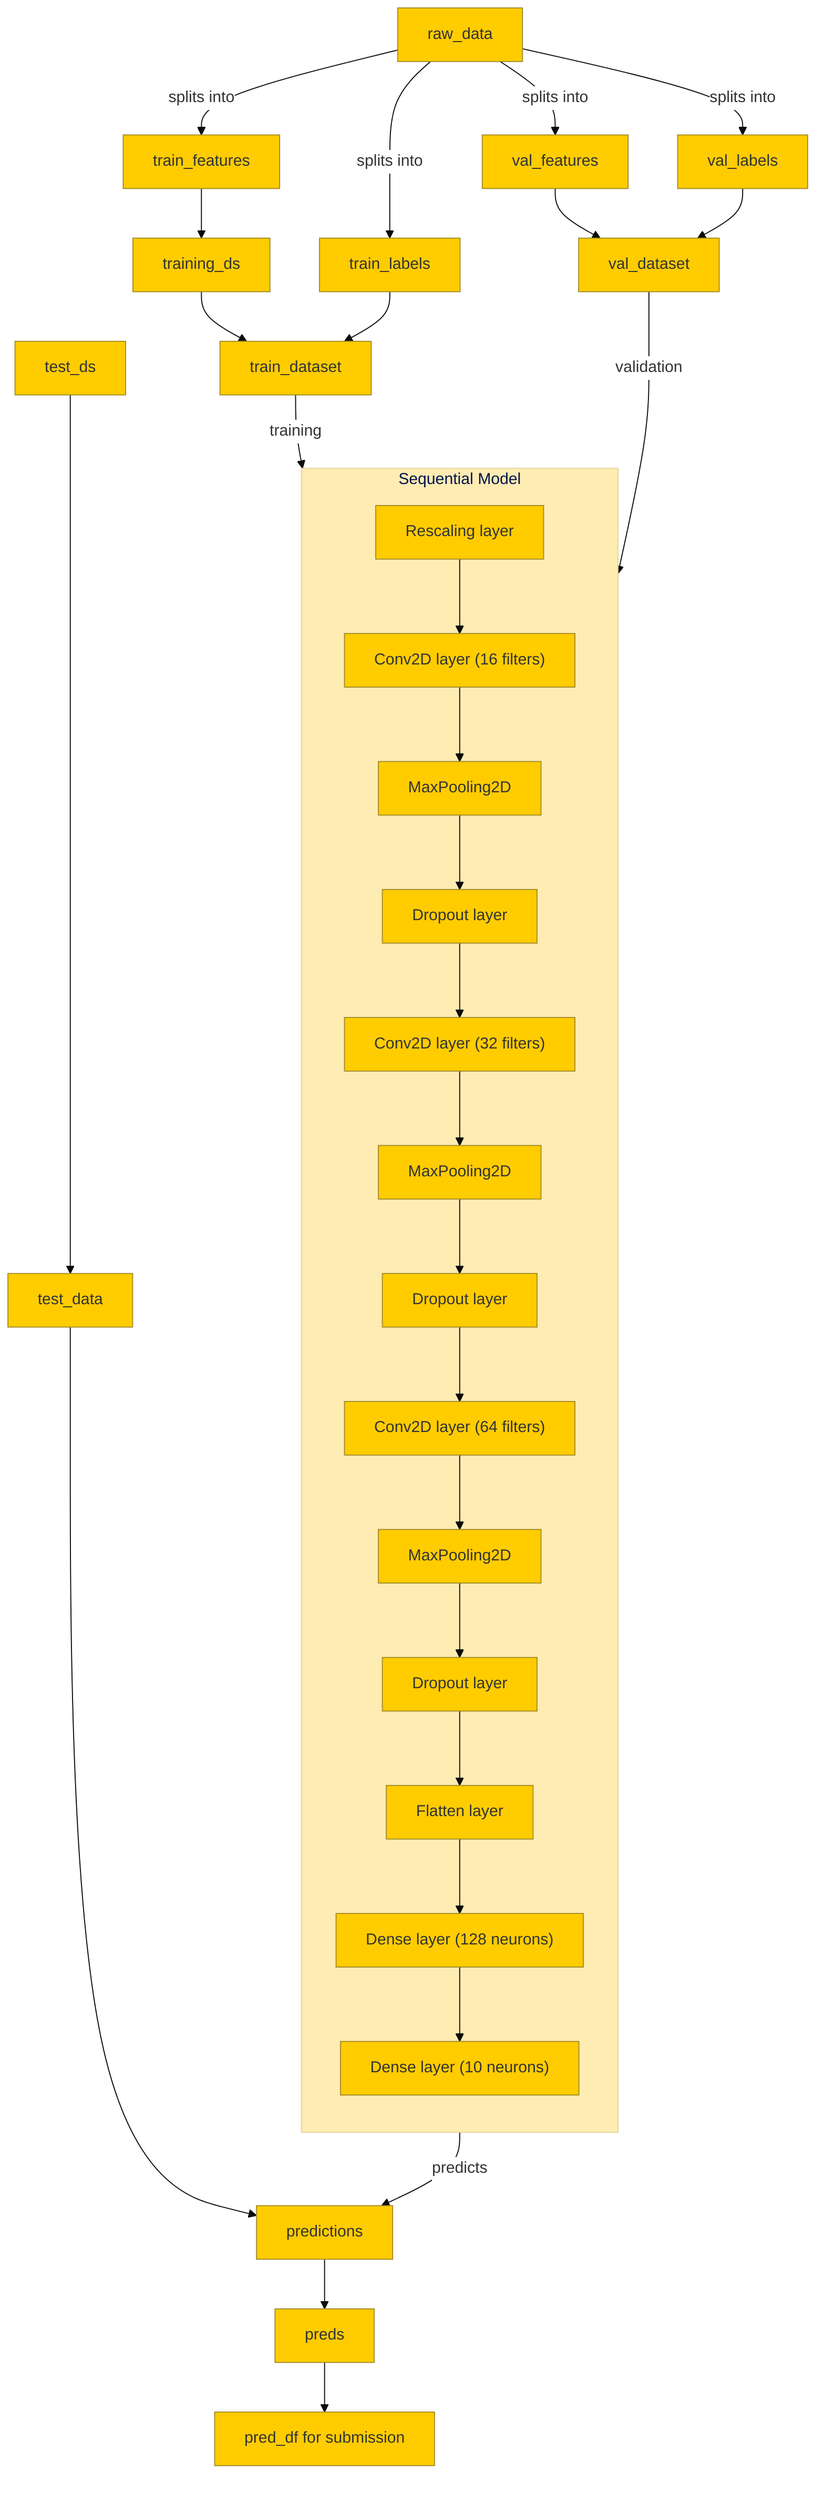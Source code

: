 %%{init: {'theme': 'base', 'themeVariables': {'primaryColor': '#ffcc00', 'edgeLabelBackground':'#ffffff', 'tertiaryColor': '#ffecb3'}}}%%
flowchart TD
    %% Raw training data from CSV
    A["raw_data"] -->|splits into| B["train_features"]
    A -->|splits into| C["train_labels"]
    A -->|splits into| D["val_features"]
    A -->|splits into| E["val_labels"]
    %% Training dataset creation
    B --> F["training_ds"]
    F --> G["train_dataset"]
    C --> G
    %% Validation dataset creation
    D --> H["val_dataset"]
    E --> H
    %% Test data processing
    I["test_ds"] --> J["test_data"]
    %% Model prediction
    J --> K["predictions"]
    %% Final predictions
    K --> L["preds"]
    L --> M["pred_df for submission"]
    %% Sequential Model Details
    subgraph Model["Sequential Model"]
    direction TB
    RS["Rescaling layer"] --> CV1["Conv2D layer (16 filters)"] --> MP1["MaxPooling2D"] --> DO1["Dropout layer"] --> CV2["Conv2D layer (32 filters)"] --> MP2["MaxPooling2D"] --> DO2["Dropout layer"] --> CV3["Conv2D layer (64 filters)"] --> MP3["MaxPooling2D"] --> DO3["Dropout layer"] --> FL["Flatten layer"] --> D1["Dense layer (128 neurons)"] --> D2["Dense layer (10 neurons)"]
    end
    G -->|training| Model -->|predicts| K
    H -->|validation| Model